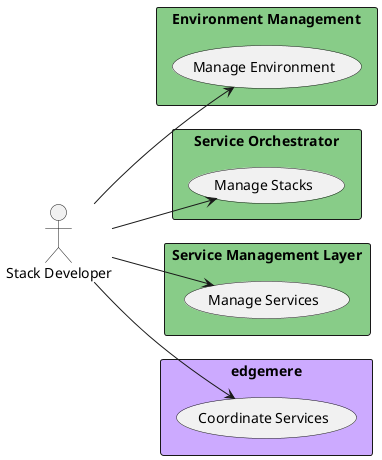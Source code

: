 @startuml

left to right direction


Actor "Stack Developer" as StackDeveloper


rectangle "Environment Management" as em #88cc88 {
        usecase "Manage Environment" as ManageEnvironment
    StackDeveloper --> ManageEnvironment

}

rectangle "Service Orchestrator" as so #88cc88 {
        usecase "Manage Stacks" as ManageStacks
    StackDeveloper --> ManageStacks

}

rectangle "Service Management Layer" as sml #88cc88 {
        usecase "Manage Services" as ManageServices
    StackDeveloper --> ManageServices

}

rectangle "edgemere" as edgemere #ccaaff {
        usecase "Coordinate Services" as CoordinateServices
    StackDeveloper --> CoordinateServices

}


@enduml
